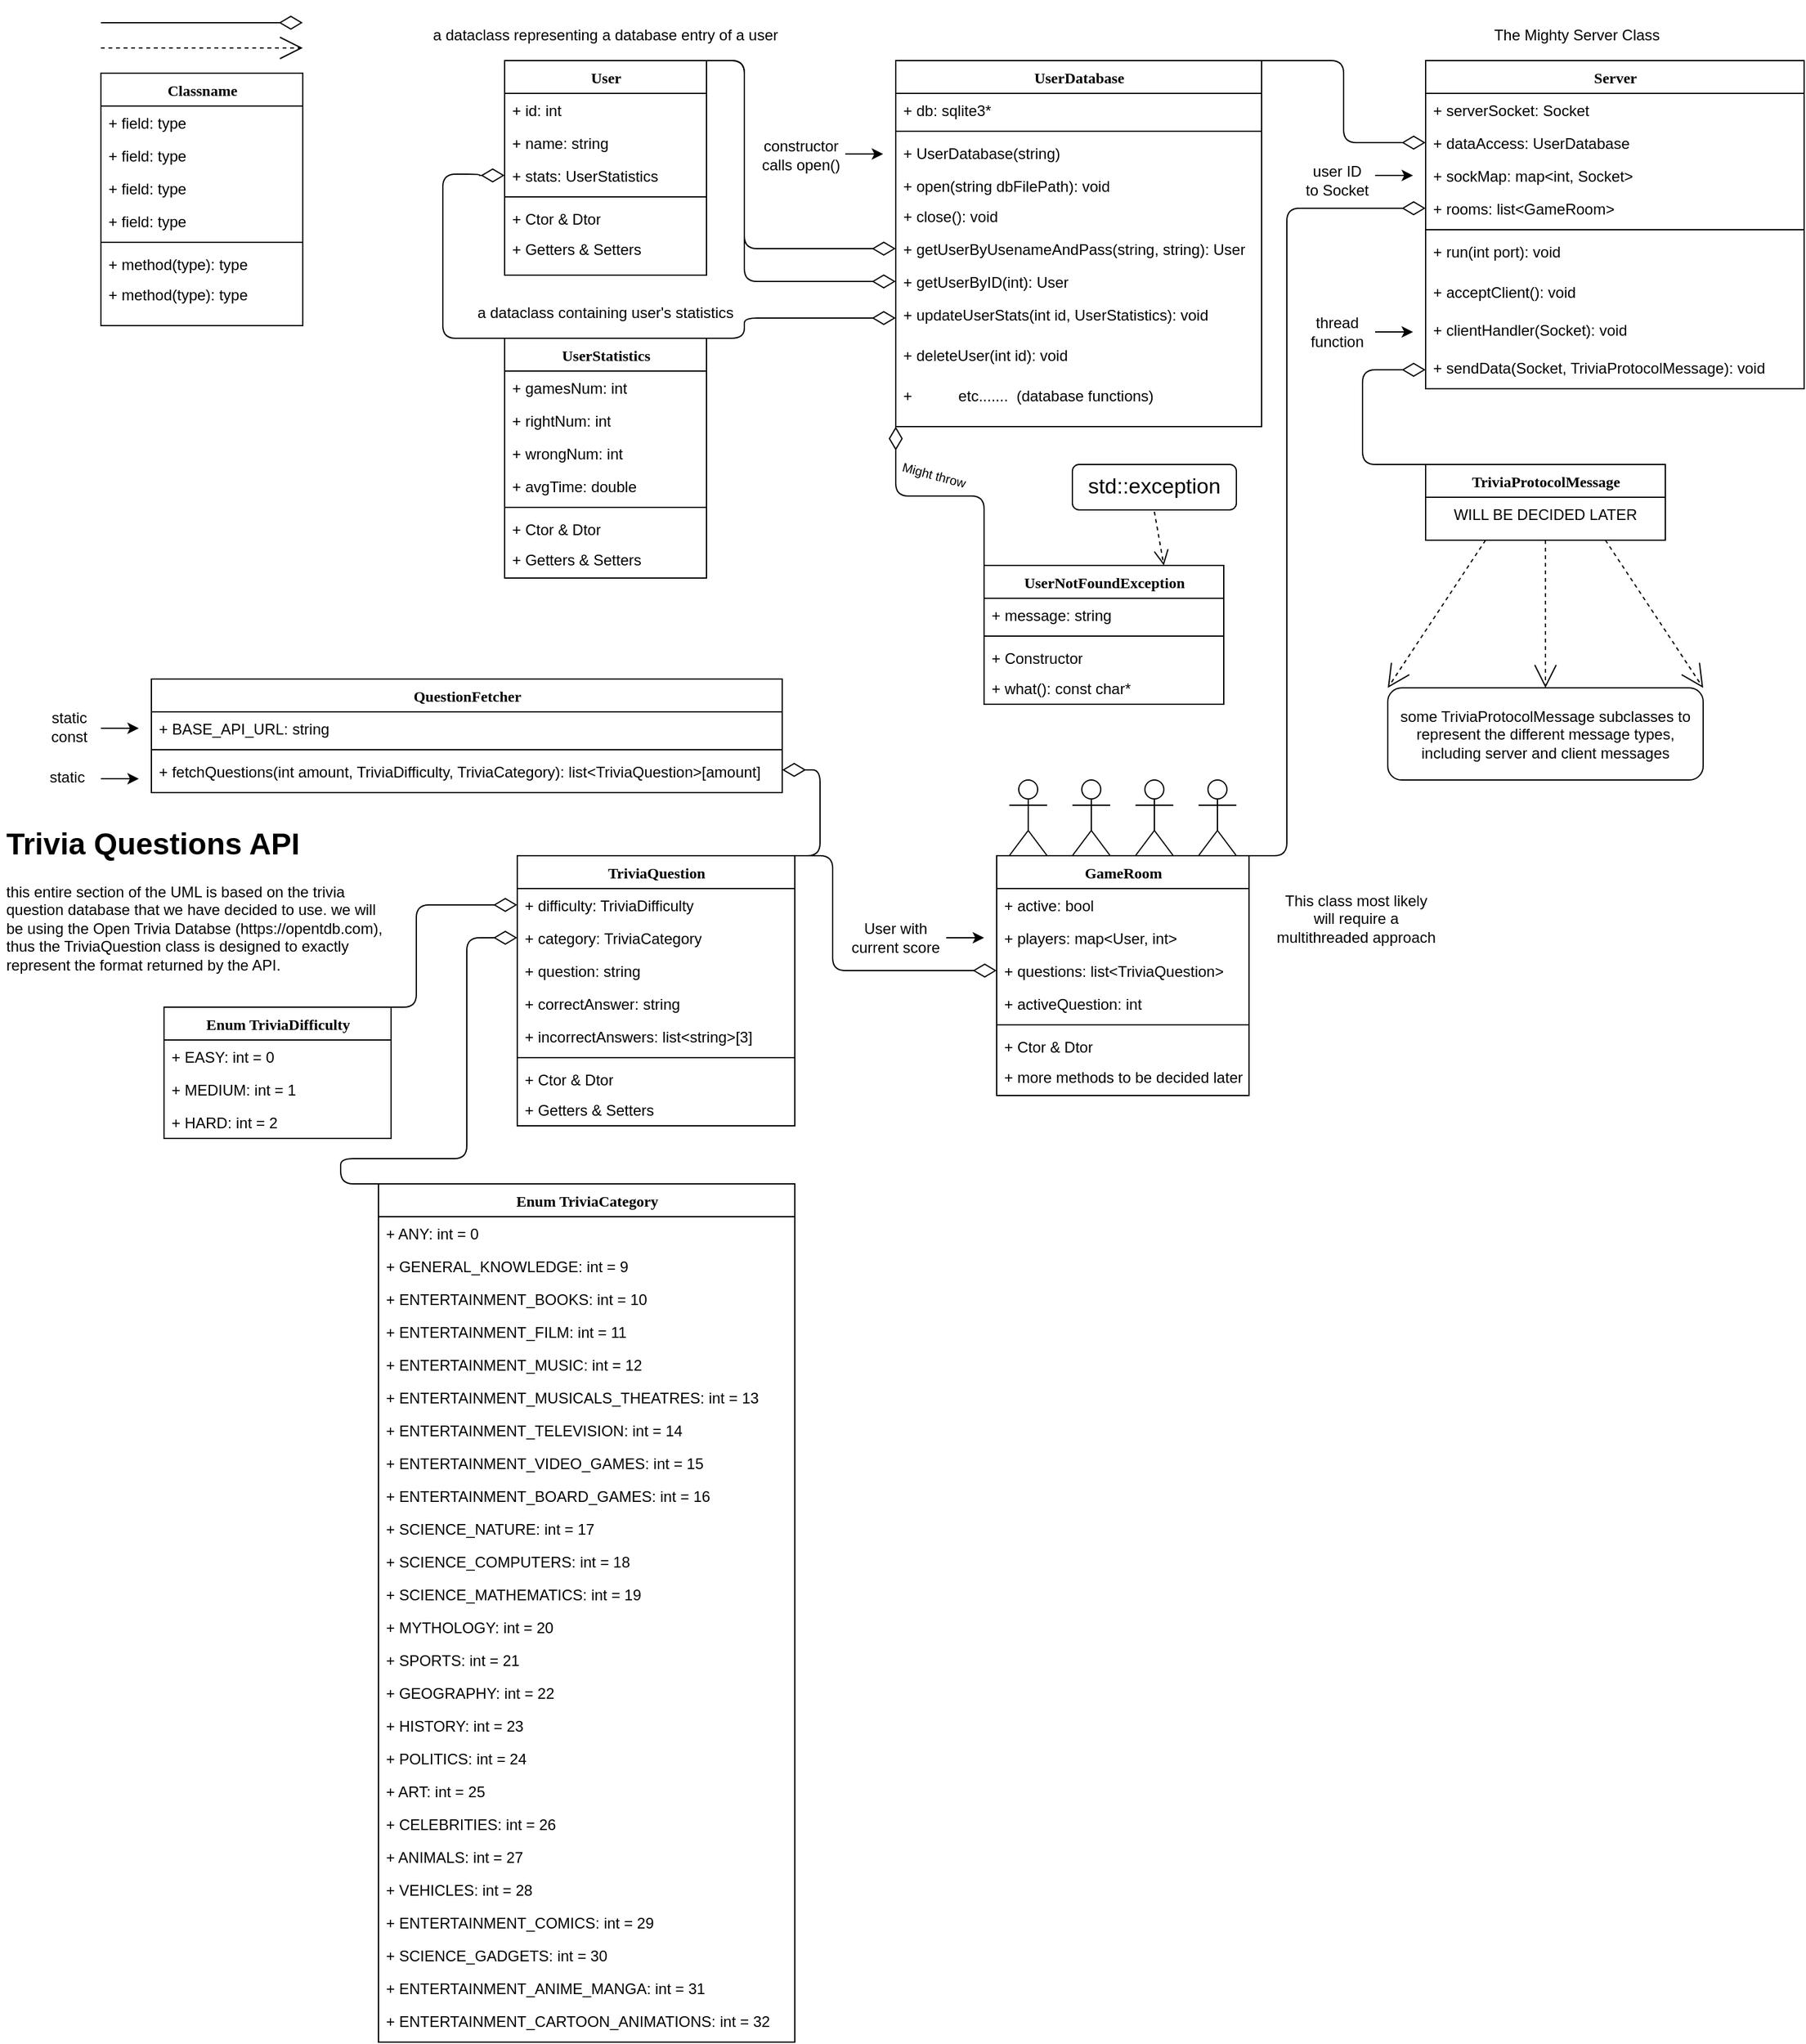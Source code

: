 <mxfile version="21.2.3" type="device">
  <diagram name="Page-1" id="9f46799a-70d6-7492-0946-bef42562c5a5">
    <mxGraphModel dx="1173" dy="392" grid="1" gridSize="10" guides="1" tooltips="1" connect="1" arrows="1" fold="1" page="0" pageScale="1" pageWidth="1100" pageHeight="850" background="none" math="0" shadow="0">
      <root>
        <mxCell id="0" />
        <mxCell id="1" parent="0" />
        <mxCell id="nxPjtEtVOsGxW00TyzXj-108" value="Classname" style="swimlane;html=1;fontStyle=1;align=center;verticalAlign=top;childLayout=stackLayout;horizontal=1;startSize=26;horizontalStack=0;resizeParent=1;resizeLast=0;collapsible=1;marginBottom=0;swimlaneFillColor=#ffffff;rounded=0;shadow=0;comic=0;labelBackgroundColor=none;strokeWidth=1;fillColor=none;fontFamily=Verdana;fontSize=12" parent="1" vertex="1">
          <mxGeometry x="-250" y="80" width="160" height="200" as="geometry" />
        </mxCell>
        <mxCell id="nxPjtEtVOsGxW00TyzXj-109" value="+ field: type" style="text;html=1;strokeColor=none;fillColor=none;align=left;verticalAlign=top;spacingLeft=4;spacingRight=4;whiteSpace=wrap;overflow=hidden;rotatable=0;points=[[0,0.5],[1,0.5]];portConstraint=eastwest;" parent="nxPjtEtVOsGxW00TyzXj-108" vertex="1">
          <mxGeometry y="26" width="160" height="26" as="geometry" />
        </mxCell>
        <mxCell id="nxPjtEtVOsGxW00TyzXj-110" value="+ field: type" style="text;html=1;strokeColor=none;fillColor=none;align=left;verticalAlign=top;spacingLeft=4;spacingRight=4;whiteSpace=wrap;overflow=hidden;rotatable=0;points=[[0,0.5],[1,0.5]];portConstraint=eastwest;" parent="nxPjtEtVOsGxW00TyzXj-108" vertex="1">
          <mxGeometry y="52" width="160" height="26" as="geometry" />
        </mxCell>
        <mxCell id="nxPjtEtVOsGxW00TyzXj-111" value="+ field: type" style="text;html=1;strokeColor=none;fillColor=none;align=left;verticalAlign=top;spacingLeft=4;spacingRight=4;whiteSpace=wrap;overflow=hidden;rotatable=0;points=[[0,0.5],[1,0.5]];portConstraint=eastwest;" parent="nxPjtEtVOsGxW00TyzXj-108" vertex="1">
          <mxGeometry y="78" width="160" height="26" as="geometry" />
        </mxCell>
        <mxCell id="nxPjtEtVOsGxW00TyzXj-112" value="+ field: type" style="text;html=1;strokeColor=none;fillColor=none;align=left;verticalAlign=top;spacingLeft=4;spacingRight=4;whiteSpace=wrap;overflow=hidden;rotatable=0;points=[[0,0.5],[1,0.5]];portConstraint=eastwest;" parent="nxPjtEtVOsGxW00TyzXj-108" vertex="1">
          <mxGeometry y="104" width="160" height="26" as="geometry" />
        </mxCell>
        <mxCell id="nxPjtEtVOsGxW00TyzXj-115" value="" style="line;html=1;strokeWidth=1;fillColor=none;align=left;verticalAlign=middle;spacingTop=-1;spacingLeft=3;spacingRight=3;rotatable=0;labelPosition=right;points=[];portConstraint=eastwest;" parent="nxPjtEtVOsGxW00TyzXj-108" vertex="1">
          <mxGeometry y="130" width="160" height="8" as="geometry" />
        </mxCell>
        <mxCell id="nxPjtEtVOsGxW00TyzXj-116" value="+ method(type): type" style="text;html=1;strokeColor=none;fillColor=none;align=left;verticalAlign=top;spacingLeft=4;spacingRight=4;whiteSpace=wrap;overflow=hidden;rotatable=0;points=[[0,0.5],[1,0.5]];portConstraint=eastwest;" parent="nxPjtEtVOsGxW00TyzXj-108" vertex="1">
          <mxGeometry y="138" width="160" height="24" as="geometry" />
        </mxCell>
        <mxCell id="nxPjtEtVOsGxW00TyzXj-117" value="+ method(type): type" style="text;html=1;strokeColor=none;fillColor=none;align=left;verticalAlign=top;spacingLeft=4;spacingRight=4;whiteSpace=wrap;overflow=hidden;rotatable=0;points=[[0,0.5],[1,0.5]];portConstraint=eastwest;" parent="nxPjtEtVOsGxW00TyzXj-108" vertex="1">
          <mxGeometry y="162" width="160" height="26" as="geometry" />
        </mxCell>
        <mxCell id="nxPjtEtVOsGxW00TyzXj-120" style="edgeStyle=orthogonalEdgeStyle;html=1;labelBackgroundColor=none;startFill=0;startSize=8;endArrow=diamondThin;endFill=0;endSize=16;fontFamily=Verdana;fontSize=12;elbow=vertical;" parent="1" edge="1">
          <mxGeometry relative="1" as="geometry">
            <mxPoint x="-250" y="40.003" as="sourcePoint" />
            <mxPoint x="-90" y="40" as="targetPoint" />
          </mxGeometry>
        </mxCell>
        <mxCell id="nxPjtEtVOsGxW00TyzXj-121" style="edgeStyle=orthogonalEdgeStyle;html=1;labelBackgroundColor=none;startFill=0;startSize=8;endArrow=open;endFill=0;endSize=16;fontFamily=Verdana;fontSize=12;dashed=1;" parent="1" edge="1">
          <mxGeometry relative="1" as="geometry">
            <mxPoint x="-250" y="60" as="sourcePoint" />
            <mxPoint x="-90" y="60" as="targetPoint" />
            <Array as="points">
              <mxPoint x="-250" y="60" />
              <mxPoint x="-250" y="60" />
            </Array>
          </mxGeometry>
        </mxCell>
        <mxCell id="PisStSjor8QuVtUlqD6H-13" value="User" style="swimlane;html=1;fontStyle=1;align=center;verticalAlign=top;childLayout=stackLayout;horizontal=1;startSize=26;horizontalStack=0;resizeParent=1;resizeLast=0;collapsible=1;marginBottom=0;swimlaneFillColor=#ffffff;rounded=0;shadow=0;comic=0;labelBackgroundColor=none;strokeWidth=1;fillColor=none;fontFamily=Verdana;fontSize=12" vertex="1" parent="1">
          <mxGeometry x="70" y="70" width="160" height="170" as="geometry" />
        </mxCell>
        <mxCell id="PisStSjor8QuVtUlqD6H-15" value="+ id: int" style="text;html=1;strokeColor=none;fillColor=none;align=left;verticalAlign=top;spacingLeft=4;spacingRight=4;whiteSpace=wrap;overflow=hidden;rotatable=0;points=[[0,0.5],[1,0.5]];portConstraint=eastwest;" vertex="1" parent="PisStSjor8QuVtUlqD6H-13">
          <mxGeometry y="26" width="160" height="26" as="geometry" />
        </mxCell>
        <mxCell id="PisStSjor8QuVtUlqD6H-14" value="+ name: string" style="text;html=1;strokeColor=none;fillColor=none;align=left;verticalAlign=top;spacingLeft=4;spacingRight=4;whiteSpace=wrap;overflow=hidden;rotatable=0;points=[[0,0.5],[1,0.5]];portConstraint=eastwest;" vertex="1" parent="PisStSjor8QuVtUlqD6H-13">
          <mxGeometry y="52" width="160" height="26" as="geometry" />
        </mxCell>
        <mxCell id="PisStSjor8QuVtUlqD6H-16" value="+ stats: UserStatistics" style="text;html=1;strokeColor=none;fillColor=none;align=left;verticalAlign=top;spacingLeft=4;spacingRight=4;whiteSpace=wrap;overflow=hidden;rotatable=0;points=[[0,0.5],[1,0.5]];portConstraint=eastwest;" vertex="1" parent="PisStSjor8QuVtUlqD6H-13">
          <mxGeometry y="78" width="160" height="26" as="geometry" />
        </mxCell>
        <mxCell id="PisStSjor8QuVtUlqD6H-18" value="" style="line;html=1;strokeWidth=1;fillColor=none;align=left;verticalAlign=middle;spacingTop=-1;spacingLeft=3;spacingRight=3;rotatable=0;labelPosition=right;points=[];portConstraint=eastwest;" vertex="1" parent="PisStSjor8QuVtUlqD6H-13">
          <mxGeometry y="104" width="160" height="8" as="geometry" />
        </mxCell>
        <mxCell id="PisStSjor8QuVtUlqD6H-55" value="+ Ctor &amp;amp; Dtor" style="text;html=1;strokeColor=none;fillColor=none;align=left;verticalAlign=top;spacingLeft=4;spacingRight=4;whiteSpace=wrap;overflow=hidden;rotatable=0;points=[[0,0.5],[1,0.5]];portConstraint=eastwest;" vertex="1" parent="PisStSjor8QuVtUlqD6H-13">
          <mxGeometry y="112" width="160" height="24" as="geometry" />
        </mxCell>
        <mxCell id="PisStSjor8QuVtUlqD6H-30" value="+ Getters &amp;amp; Setters" style="text;html=1;strokeColor=none;fillColor=none;align=left;verticalAlign=top;spacingLeft=4;spacingRight=4;whiteSpace=wrap;overflow=hidden;rotatable=0;points=[[0,0.5],[1,0.5]];portConstraint=eastwest;" vertex="1" parent="PisStSjor8QuVtUlqD6H-13">
          <mxGeometry y="136" width="160" height="24" as="geometry" />
        </mxCell>
        <mxCell id="PisStSjor8QuVtUlqD6H-21" value="UserStatistics" style="swimlane;html=1;fontStyle=1;align=center;verticalAlign=top;childLayout=stackLayout;horizontal=1;startSize=26;horizontalStack=0;resizeParent=1;resizeLast=0;collapsible=1;marginBottom=0;swimlaneFillColor=#ffffff;rounded=0;shadow=0;comic=0;labelBackgroundColor=none;strokeWidth=1;fillColor=none;fontFamily=Verdana;fontSize=12" vertex="1" parent="1">
          <mxGeometry x="70" y="290" width="160" height="190" as="geometry" />
        </mxCell>
        <mxCell id="PisStSjor8QuVtUlqD6H-22" value="+ gamesNum: int" style="text;html=1;strokeColor=none;fillColor=none;align=left;verticalAlign=top;spacingLeft=4;spacingRight=4;whiteSpace=wrap;overflow=hidden;rotatable=0;points=[[0,0.5],[1,0.5]];portConstraint=eastwest;" vertex="1" parent="PisStSjor8QuVtUlqD6H-21">
          <mxGeometry y="26" width="160" height="26" as="geometry" />
        </mxCell>
        <mxCell id="PisStSjor8QuVtUlqD6H-23" value="+ rightNum: int" style="text;html=1;strokeColor=none;fillColor=none;align=left;verticalAlign=top;spacingLeft=4;spacingRight=4;whiteSpace=wrap;overflow=hidden;rotatable=0;points=[[0,0.5],[1,0.5]];portConstraint=eastwest;" vertex="1" parent="PisStSjor8QuVtUlqD6H-21">
          <mxGeometry y="52" width="160" height="26" as="geometry" />
        </mxCell>
        <mxCell id="PisStSjor8QuVtUlqD6H-24" value="+ wrongNum: int" style="text;html=1;strokeColor=none;fillColor=none;align=left;verticalAlign=top;spacingLeft=4;spacingRight=4;whiteSpace=wrap;overflow=hidden;rotatable=0;points=[[0,0.5],[1,0.5]];portConstraint=eastwest;" vertex="1" parent="PisStSjor8QuVtUlqD6H-21">
          <mxGeometry y="78" width="160" height="26" as="geometry" />
        </mxCell>
        <mxCell id="PisStSjor8QuVtUlqD6H-25" value="+ avgTime: double" style="text;html=1;strokeColor=none;fillColor=none;align=left;verticalAlign=top;spacingLeft=4;spacingRight=4;whiteSpace=wrap;overflow=hidden;rotatable=0;points=[[0,0.5],[1,0.5]];portConstraint=eastwest;" vertex="1" parent="PisStSjor8QuVtUlqD6H-21">
          <mxGeometry y="104" width="160" height="26" as="geometry" />
        </mxCell>
        <mxCell id="PisStSjor8QuVtUlqD6H-26" value="" style="line;html=1;strokeWidth=1;fillColor=none;align=left;verticalAlign=middle;spacingTop=-1;spacingLeft=3;spacingRight=3;rotatable=0;labelPosition=right;points=[];portConstraint=eastwest;" vertex="1" parent="PisStSjor8QuVtUlqD6H-21">
          <mxGeometry y="130" width="160" height="8" as="geometry" />
        </mxCell>
        <mxCell id="PisStSjor8QuVtUlqD6H-56" value="+ Ctor &amp;amp; Dtor" style="text;html=1;strokeColor=none;fillColor=none;align=left;verticalAlign=top;spacingLeft=4;spacingRight=4;whiteSpace=wrap;overflow=hidden;rotatable=0;points=[[0,0.5],[1,0.5]];portConstraint=eastwest;" vertex="1" parent="PisStSjor8QuVtUlqD6H-21">
          <mxGeometry y="138" width="160" height="24" as="geometry" />
        </mxCell>
        <mxCell id="PisStSjor8QuVtUlqD6H-29" value="+ Getters &amp;amp; Setters" style="text;html=1;strokeColor=none;fillColor=none;align=left;verticalAlign=top;spacingLeft=4;spacingRight=4;whiteSpace=wrap;overflow=hidden;rotatable=0;points=[[0,0.5],[1,0.5]];portConstraint=eastwest;" vertex="1" parent="PisStSjor8QuVtUlqD6H-21">
          <mxGeometry y="162" width="160" height="24" as="geometry" />
        </mxCell>
        <mxCell id="PisStSjor8QuVtUlqD6H-31" style="edgeStyle=orthogonalEdgeStyle;html=1;labelBackgroundColor=none;startFill=0;startSize=8;endArrow=diamondThin;endFill=0;endSize=16;fontFamily=Verdana;fontSize=12;elbow=vertical;entryX=0;entryY=0.5;entryDx=0;entryDy=0;exitX=0;exitY=0;exitDx=0;exitDy=0;" edge="1" parent="1" source="PisStSjor8QuVtUlqD6H-21" target="PisStSjor8QuVtUlqD6H-16">
          <mxGeometry relative="1" as="geometry">
            <mxPoint x="50" y="290" as="sourcePoint" />
            <mxPoint x="20" y="160" as="targetPoint" />
            <Array as="points">
              <mxPoint x="21" y="290" />
              <mxPoint x="21" y="160" />
              <mxPoint x="50" y="160" />
              <mxPoint x="50" y="161" />
            </Array>
          </mxGeometry>
        </mxCell>
        <mxCell id="PisStSjor8QuVtUlqD6H-32" value="Server" style="swimlane;html=1;fontStyle=1;align=center;verticalAlign=top;childLayout=stackLayout;horizontal=1;startSize=26;horizontalStack=0;resizeParent=1;resizeLast=0;collapsible=1;marginBottom=0;swimlaneFillColor=#ffffff;rounded=0;shadow=0;comic=0;labelBackgroundColor=none;strokeWidth=1;fillColor=none;fontFamily=Verdana;fontSize=12" vertex="1" parent="1">
          <mxGeometry x="800" y="70" width="300" height="260" as="geometry" />
        </mxCell>
        <mxCell id="PisStSjor8QuVtUlqD6H-34" value="+ serverSocket: Socket" style="text;html=1;strokeColor=none;fillColor=none;align=left;verticalAlign=top;spacingLeft=4;spacingRight=4;whiteSpace=wrap;overflow=hidden;rotatable=0;points=[[0,0.5],[1,0.5]];portConstraint=eastwest;" vertex="1" parent="PisStSjor8QuVtUlqD6H-32">
          <mxGeometry y="26" width="300" height="26" as="geometry" />
        </mxCell>
        <mxCell id="PisStSjor8QuVtUlqD6H-33" value="+ dataAccess: UserDatabase" style="text;html=1;strokeColor=none;fillColor=none;align=left;verticalAlign=top;spacingLeft=4;spacingRight=4;whiteSpace=wrap;overflow=hidden;rotatable=0;points=[[0,0.5],[1,0.5]];portConstraint=eastwest;" vertex="1" parent="PisStSjor8QuVtUlqD6H-32">
          <mxGeometry y="52" width="300" height="26" as="geometry" />
        </mxCell>
        <mxCell id="PisStSjor8QuVtUlqD6H-35" value="+ sockMap: map&amp;lt;int, Socket&amp;gt;" style="text;html=1;strokeColor=none;fillColor=none;align=left;verticalAlign=top;spacingLeft=4;spacingRight=4;whiteSpace=wrap;overflow=hidden;rotatable=0;points=[[0,0.5],[1,0.5]];portConstraint=eastwest;" vertex="1" parent="PisStSjor8QuVtUlqD6H-32">
          <mxGeometry y="78" width="300" height="26" as="geometry" />
        </mxCell>
        <mxCell id="PisStSjor8QuVtUlqD6H-36" value="+ rooms: list&amp;lt;GameRoom&amp;gt;" style="text;html=1;strokeColor=none;fillColor=none;align=left;verticalAlign=top;spacingLeft=4;spacingRight=4;whiteSpace=wrap;overflow=hidden;rotatable=0;points=[[0,0.5],[1,0.5]];portConstraint=eastwest;" vertex="1" parent="PisStSjor8QuVtUlqD6H-32">
          <mxGeometry y="104" width="300" height="26" as="geometry" />
        </mxCell>
        <mxCell id="PisStSjor8QuVtUlqD6H-37" value="" style="line;html=1;strokeWidth=1;fillColor=none;align=left;verticalAlign=middle;spacingTop=-1;spacingLeft=3;spacingRight=3;rotatable=0;labelPosition=right;points=[];portConstraint=eastwest;" vertex="1" parent="PisStSjor8QuVtUlqD6H-32">
          <mxGeometry y="130" width="300" height="8" as="geometry" />
        </mxCell>
        <mxCell id="PisStSjor8QuVtUlqD6H-38" value="+ run(int port): void" style="text;html=1;strokeColor=none;fillColor=none;align=left;verticalAlign=top;spacingLeft=4;spacingRight=4;whiteSpace=wrap;overflow=hidden;rotatable=0;points=[[0,0.5],[1,0.5]];portConstraint=eastwest;" vertex="1" parent="PisStSjor8QuVtUlqD6H-32">
          <mxGeometry y="138" width="300" height="32" as="geometry" />
        </mxCell>
        <mxCell id="PisStSjor8QuVtUlqD6H-40" value="+ acceptClient(): void" style="text;html=1;strokeColor=none;fillColor=none;align=left;verticalAlign=top;spacingLeft=4;spacingRight=4;whiteSpace=wrap;overflow=hidden;rotatable=0;points=[[0,0.5],[1,0.5]];portConstraint=eastwest;" vertex="1" parent="PisStSjor8QuVtUlqD6H-32">
          <mxGeometry y="170" width="300" height="30" as="geometry" />
        </mxCell>
        <mxCell id="PisStSjor8QuVtUlqD6H-43" value="+ clientHandler(Socket): void" style="text;html=1;strokeColor=none;fillColor=none;align=left;verticalAlign=top;spacingLeft=4;spacingRight=4;whiteSpace=wrap;overflow=hidden;rotatable=0;points=[[0,0.5],[1,0.5]];portConstraint=eastwest;" vertex="1" parent="PisStSjor8QuVtUlqD6H-32">
          <mxGeometry y="200" width="300" height="30" as="geometry" />
        </mxCell>
        <mxCell id="PisStSjor8QuVtUlqD6H-135" value="+ sendData(Socket, TriviaProtocolMessage): void" style="text;html=1;strokeColor=none;fillColor=none;align=left;verticalAlign=top;spacingLeft=4;spacingRight=4;whiteSpace=wrap;overflow=hidden;rotatable=0;points=[[0,0.5],[1,0.5]];portConstraint=eastwest;" vertex="1" parent="PisStSjor8QuVtUlqD6H-32">
          <mxGeometry y="230" width="300" height="30" as="geometry" />
        </mxCell>
        <mxCell id="PisStSjor8QuVtUlqD6H-45" style="edgeStyle=orthogonalEdgeStyle;rounded=0;orthogonalLoop=1;jettySize=auto;html=1;" edge="1" parent="1" source="PisStSjor8QuVtUlqD6H-44">
          <mxGeometry relative="1" as="geometry">
            <mxPoint x="790" y="285" as="targetPoint" />
            <Array as="points">
              <mxPoint x="780" y="285" />
              <mxPoint x="780" y="285" />
            </Array>
          </mxGeometry>
        </mxCell>
        <mxCell id="PisStSjor8QuVtUlqD6H-44" value="thread function" style="text;html=1;strokeColor=none;fillColor=default;align=center;verticalAlign=middle;whiteSpace=wrap;rounded=0;" vertex="1" parent="1">
          <mxGeometry x="700" y="270" width="60" height="30" as="geometry" />
        </mxCell>
        <mxCell id="PisStSjor8QuVtUlqD6H-46" value="TriviaQuestion" style="swimlane;html=1;fontStyle=1;align=center;verticalAlign=top;childLayout=stackLayout;horizontal=1;startSize=26;horizontalStack=0;resizeParent=1;resizeLast=0;collapsible=1;marginBottom=0;swimlaneFillColor=#ffffff;rounded=0;shadow=0;comic=0;labelBackgroundColor=none;strokeWidth=1;fillColor=none;fontFamily=Verdana;fontSize=12" vertex="1" parent="1">
          <mxGeometry x="80.0" y="700" width="220" height="214" as="geometry" />
        </mxCell>
        <mxCell id="PisStSjor8QuVtUlqD6H-82" value="+ difficulty: TriviaDifficulty" style="text;html=1;strokeColor=none;fillColor=none;align=left;verticalAlign=top;spacingLeft=4;spacingRight=4;whiteSpace=wrap;overflow=hidden;rotatable=0;points=[[0,0.5],[1,0.5]];portConstraint=eastwest;" vertex="1" parent="PisStSjor8QuVtUlqD6H-46">
          <mxGeometry y="26" width="220" height="26" as="geometry" />
        </mxCell>
        <mxCell id="PisStSjor8QuVtUlqD6H-83" value="+ category: TriviaCategory" style="text;html=1;strokeColor=none;fillColor=none;align=left;verticalAlign=top;spacingLeft=4;spacingRight=4;whiteSpace=wrap;overflow=hidden;rotatable=0;points=[[0,0.5],[1,0.5]];portConstraint=eastwest;" vertex="1" parent="PisStSjor8QuVtUlqD6H-46">
          <mxGeometry y="52" width="220" height="26" as="geometry" />
        </mxCell>
        <mxCell id="PisStSjor8QuVtUlqD6H-47" value="+ question: string" style="text;html=1;strokeColor=none;fillColor=none;align=left;verticalAlign=top;spacingLeft=4;spacingRight=4;whiteSpace=wrap;overflow=hidden;rotatable=0;points=[[0,0.5],[1,0.5]];portConstraint=eastwest;" vertex="1" parent="PisStSjor8QuVtUlqD6H-46">
          <mxGeometry y="78" width="220" height="26" as="geometry" />
        </mxCell>
        <mxCell id="PisStSjor8QuVtUlqD6H-49" value="+ correctAnswer: string" style="text;html=1;strokeColor=none;fillColor=none;align=left;verticalAlign=top;spacingLeft=4;spacingRight=4;whiteSpace=wrap;overflow=hidden;rotatable=0;points=[[0,0.5],[1,0.5]];portConstraint=eastwest;" vertex="1" parent="PisStSjor8QuVtUlqD6H-46">
          <mxGeometry y="104" width="220" height="26" as="geometry" />
        </mxCell>
        <mxCell id="PisStSjor8QuVtUlqD6H-48" value="+ incorrectAnswers: list&amp;lt;string&amp;gt;[3]" style="text;html=1;strokeColor=none;fillColor=none;align=left;verticalAlign=top;spacingLeft=4;spacingRight=4;whiteSpace=wrap;overflow=hidden;rotatable=0;points=[[0,0.5],[1,0.5]];portConstraint=eastwest;" vertex="1" parent="PisStSjor8QuVtUlqD6H-46">
          <mxGeometry y="130" width="220" height="26" as="geometry" />
        </mxCell>
        <mxCell id="PisStSjor8QuVtUlqD6H-51" value="" style="line;html=1;strokeWidth=1;fillColor=none;align=left;verticalAlign=middle;spacingTop=-1;spacingLeft=3;spacingRight=3;rotatable=0;labelPosition=right;points=[];portConstraint=eastwest;" vertex="1" parent="PisStSjor8QuVtUlqD6H-46">
          <mxGeometry y="156" width="220" height="8" as="geometry" />
        </mxCell>
        <mxCell id="PisStSjor8QuVtUlqD6H-52" value="+ Ctor &amp;amp; Dtor" style="text;html=1;strokeColor=none;fillColor=none;align=left;verticalAlign=top;spacingLeft=4;spacingRight=4;whiteSpace=wrap;overflow=hidden;rotatable=0;points=[[0,0.5],[1,0.5]];portConstraint=eastwest;" vertex="1" parent="PisStSjor8QuVtUlqD6H-46">
          <mxGeometry y="164" width="220" height="24" as="geometry" />
        </mxCell>
        <mxCell id="PisStSjor8QuVtUlqD6H-53" value="+ Getters &amp;amp; Setters" style="text;html=1;strokeColor=none;fillColor=none;align=left;verticalAlign=top;spacingLeft=4;spacingRight=4;whiteSpace=wrap;overflow=hidden;rotatable=0;points=[[0,0.5],[1,0.5]];portConstraint=eastwest;" vertex="1" parent="PisStSjor8QuVtUlqD6H-46">
          <mxGeometry y="188" width="220" height="26" as="geometry" />
        </mxCell>
        <mxCell id="PisStSjor8QuVtUlqD6H-54" value="a dataclass representing a database entry of a user" style="text;html=1;strokeColor=none;fillColor=default;align=center;verticalAlign=middle;whiteSpace=wrap;rounded=0;" vertex="1" parent="1">
          <mxGeometry x="10" y="40" width="280" height="20" as="geometry" />
        </mxCell>
        <mxCell id="PisStSjor8QuVtUlqD6H-57" value="The Mighty Server Class" style="text;html=1;strokeColor=none;fillColor=default;align=center;verticalAlign=middle;whiteSpace=wrap;rounded=0;" vertex="1" parent="1">
          <mxGeometry x="815" y="40" width="210" height="20" as="geometry" />
        </mxCell>
        <mxCell id="PisStSjor8QuVtUlqD6H-59" value="QuestionFetcher" style="swimlane;html=1;fontStyle=1;align=center;verticalAlign=top;childLayout=stackLayout;horizontal=1;startSize=26;horizontalStack=0;resizeParent=1;resizeLast=0;collapsible=1;marginBottom=0;swimlaneFillColor=#ffffff;rounded=0;shadow=0;comic=0;labelBackgroundColor=none;strokeWidth=1;fillColor=none;fontFamily=Verdana;fontSize=12" vertex="1" parent="1">
          <mxGeometry x="-210" y="560" width="500" height="90" as="geometry" />
        </mxCell>
        <mxCell id="PisStSjor8QuVtUlqD6H-68" value="+ BASE_API_URL: string" style="text;html=1;strokeColor=none;fillColor=none;align=left;verticalAlign=top;spacingLeft=4;spacingRight=4;whiteSpace=wrap;overflow=hidden;rotatable=0;points=[[0,0.5],[1,0.5]];portConstraint=eastwest;" vertex="1" parent="PisStSjor8QuVtUlqD6H-59">
          <mxGeometry y="26" width="500" height="26" as="geometry" />
        </mxCell>
        <mxCell id="PisStSjor8QuVtUlqD6H-64" value="" style="line;html=1;strokeWidth=1;fillColor=none;align=left;verticalAlign=middle;spacingTop=-1;spacingLeft=3;spacingRight=3;rotatable=0;labelPosition=right;points=[];portConstraint=eastwest;" vertex="1" parent="PisStSjor8QuVtUlqD6H-59">
          <mxGeometry y="52" width="500" height="8" as="geometry" />
        </mxCell>
        <mxCell id="PisStSjor8QuVtUlqD6H-65" value="+ fetchQuestions(int amount, TriviaDifficulty, TriviaCategory): list&amp;lt;TriviaQuestion&amp;gt;[amount]" style="text;html=1;strokeColor=none;fillColor=none;align=left;verticalAlign=top;spacingLeft=4;spacingRight=4;whiteSpace=wrap;overflow=hidden;rotatable=0;points=[[0,0.5],[1,0.5]];portConstraint=eastwest;" vertex="1" parent="PisStSjor8QuVtUlqD6H-59">
          <mxGeometry y="60" width="500" height="24" as="geometry" />
        </mxCell>
        <mxCell id="PisStSjor8QuVtUlqD6H-67" value="a dataclass containing user&#39;s statistics" style="text;html=1;strokeColor=none;fillColor=default;align=center;verticalAlign=middle;whiteSpace=wrap;rounded=0;" vertex="1" parent="1">
          <mxGeometry x="40" y="260" width="220" height="20" as="geometry" />
        </mxCell>
        <mxCell id="PisStSjor8QuVtUlqD6H-69" style="edgeStyle=orthogonalEdgeStyle;rounded=0;orthogonalLoop=1;jettySize=auto;html=1;" edge="1" parent="1" source="PisStSjor8QuVtUlqD6H-70">
          <mxGeometry relative="1" as="geometry">
            <mxPoint x="-220" y="599" as="targetPoint" />
            <Array as="points">
              <mxPoint x="-240" y="599" />
              <mxPoint x="-240" y="599" />
            </Array>
          </mxGeometry>
        </mxCell>
        <mxCell id="PisStSjor8QuVtUlqD6H-70" value="static const" style="text;html=1;strokeColor=none;fillColor=default;align=center;verticalAlign=middle;whiteSpace=wrap;rounded=0;" vertex="1" parent="1">
          <mxGeometry x="-300" y="585" width="50" height="25" as="geometry" />
        </mxCell>
        <mxCell id="PisStSjor8QuVtUlqD6H-71" style="edgeStyle=orthogonalEdgeStyle;rounded=0;orthogonalLoop=1;jettySize=auto;html=1;" edge="1" parent="1" source="PisStSjor8QuVtUlqD6H-72">
          <mxGeometry relative="1" as="geometry">
            <mxPoint x="-220" y="639" as="targetPoint" />
            <Array as="points">
              <mxPoint x="-240" y="639" />
              <mxPoint x="-240" y="639" />
            </Array>
          </mxGeometry>
        </mxCell>
        <mxCell id="PisStSjor8QuVtUlqD6H-72" value="static&amp;nbsp;" style="text;html=1;strokeColor=none;fillColor=default;align=center;verticalAlign=middle;whiteSpace=wrap;rounded=0;" vertex="1" parent="1">
          <mxGeometry x="-300" y="625" width="50" height="25" as="geometry" />
        </mxCell>
        <mxCell id="PisStSjor8QuVtUlqD6H-81" style="edgeStyle=orthogonalEdgeStyle;html=1;labelBackgroundColor=none;startFill=0;startSize=8;endArrow=diamondThin;endFill=0;endSize=16;fontFamily=Verdana;fontSize=12;elbow=vertical;exitX=1;exitY=0;exitDx=0;exitDy=0;entryX=1;entryY=0.5;entryDx=0;entryDy=0;" edge="1" parent="1" source="PisStSjor8QuVtUlqD6H-46" target="PisStSjor8QuVtUlqD6H-65">
          <mxGeometry relative="1" as="geometry">
            <mxPoint x="-170" y="710.003" as="sourcePoint" />
            <mxPoint x="370.0" y="670" as="targetPoint" />
            <Array as="points">
              <mxPoint x="320.0" y="700" />
              <mxPoint x="320.0" y="632" />
            </Array>
          </mxGeometry>
        </mxCell>
        <mxCell id="PisStSjor8QuVtUlqD6H-84" value="Enum TriviaDifficulty" style="swimlane;html=1;fontStyle=1;align=center;verticalAlign=top;childLayout=stackLayout;horizontal=1;startSize=26;horizontalStack=0;resizeParent=1;resizeLast=0;collapsible=1;marginBottom=0;swimlaneFillColor=#ffffff;rounded=0;shadow=0;comic=0;labelBackgroundColor=none;strokeWidth=1;fillColor=none;fontFamily=Verdana;fontSize=12" vertex="1" parent="1">
          <mxGeometry x="-200" y="820" width="180" height="104" as="geometry" />
        </mxCell>
        <mxCell id="PisStSjor8QuVtUlqD6H-85" value="+ EASY: int = 0" style="text;html=1;strokeColor=none;fillColor=none;align=left;verticalAlign=top;spacingLeft=4;spacingRight=4;whiteSpace=wrap;overflow=hidden;rotatable=0;points=[[0,0.5],[1,0.5]];portConstraint=eastwest;" vertex="1" parent="PisStSjor8QuVtUlqD6H-84">
          <mxGeometry y="26" width="180" height="26" as="geometry" />
        </mxCell>
        <mxCell id="PisStSjor8QuVtUlqD6H-86" value="+ MEDIUM: int = 1" style="text;html=1;strokeColor=none;fillColor=none;align=left;verticalAlign=top;spacingLeft=4;spacingRight=4;whiteSpace=wrap;overflow=hidden;rotatable=0;points=[[0,0.5],[1,0.5]];portConstraint=eastwest;" vertex="1" parent="PisStSjor8QuVtUlqD6H-84">
          <mxGeometry y="52" width="180" height="26" as="geometry" />
        </mxCell>
        <mxCell id="PisStSjor8QuVtUlqD6H-87" value="+ HARD: int = 2" style="text;html=1;strokeColor=none;fillColor=none;align=left;verticalAlign=top;spacingLeft=4;spacingRight=4;whiteSpace=wrap;overflow=hidden;rotatable=0;points=[[0,0.5],[1,0.5]];portConstraint=eastwest;" vertex="1" parent="PisStSjor8QuVtUlqD6H-84">
          <mxGeometry y="78" width="180" height="26" as="geometry" />
        </mxCell>
        <mxCell id="PisStSjor8QuVtUlqD6H-93" style="edgeStyle=orthogonalEdgeStyle;html=1;labelBackgroundColor=none;startFill=0;startSize=8;endArrow=diamondThin;endFill=0;endSize=16;fontFamily=Verdana;fontSize=12;elbow=vertical;exitX=1;exitY=0;exitDx=0;exitDy=0;entryX=0;entryY=0.5;entryDx=0;entryDy=0;" edge="1" parent="1" source="PisStSjor8QuVtUlqD6H-84" target="PisStSjor8QuVtUlqD6H-82">
          <mxGeometry relative="1" as="geometry">
            <mxPoint x="-100" y="749.443" as="sourcePoint" />
            <mxPoint x="60.0" y="749.44" as="targetPoint" />
            <Array as="points">
              <mxPoint x="1.137e-13" y="820" />
              <mxPoint x="1.137e-13" y="739" />
            </Array>
          </mxGeometry>
        </mxCell>
        <mxCell id="PisStSjor8QuVtUlqD6H-94" value="Enum TriviaCategory" style="swimlane;html=1;fontStyle=1;align=center;verticalAlign=top;childLayout=stackLayout;horizontal=1;startSize=26;horizontalStack=0;resizeParent=1;resizeLast=0;collapsible=1;marginBottom=0;swimlaneFillColor=#ffffff;rounded=0;shadow=0;comic=0;labelBackgroundColor=none;strokeWidth=1;fillColor=none;fontFamily=Verdana;fontSize=12" vertex="1" parent="1">
          <mxGeometry x="-30.0" y="960" width="330" height="680" as="geometry" />
        </mxCell>
        <mxCell id="PisStSjor8QuVtUlqD6H-104" value="+ ANY: int = 0" style="text;html=1;strokeColor=none;fillColor=none;align=left;verticalAlign=top;spacingLeft=4;spacingRight=4;whiteSpace=wrap;overflow=hidden;rotatable=0;points=[[0,0.5],[1,0.5]];portConstraint=eastwest;" vertex="1" parent="PisStSjor8QuVtUlqD6H-94">
          <mxGeometry y="26" width="330" height="26" as="geometry" />
        </mxCell>
        <mxCell id="PisStSjor8QuVtUlqD6H-95" value="+ GENERAL_KNOWLEDGE: int = 9" style="text;html=1;strokeColor=none;fillColor=none;align=left;verticalAlign=top;spacingLeft=4;spacingRight=4;whiteSpace=wrap;overflow=hidden;rotatable=0;points=[[0,0.5],[1,0.5]];portConstraint=eastwest;horizontal=1;" vertex="1" parent="PisStSjor8QuVtUlqD6H-94">
          <mxGeometry y="52" width="330" height="26" as="geometry" />
        </mxCell>
        <mxCell id="PisStSjor8QuVtUlqD6H-96" value="+ ENTERTAINMENT_BOOKS: int = 10" style="text;html=1;strokeColor=none;fillColor=none;align=left;verticalAlign=top;spacingLeft=4;spacingRight=4;whiteSpace=wrap;overflow=hidden;rotatable=0;points=[[0,0.5],[1,0.5]];portConstraint=eastwest;" vertex="1" parent="PisStSjor8QuVtUlqD6H-94">
          <mxGeometry y="78" width="330" height="26" as="geometry" />
        </mxCell>
        <mxCell id="PisStSjor8QuVtUlqD6H-116" value="+ ENTERTAINMENT_FILM: int = 11" style="text;html=1;strokeColor=none;fillColor=none;align=left;verticalAlign=top;spacingLeft=4;spacingRight=4;whiteSpace=wrap;overflow=hidden;rotatable=0;points=[[0,0.5],[1,0.5]];portConstraint=eastwest;" vertex="1" parent="PisStSjor8QuVtUlqD6H-94">
          <mxGeometry y="104" width="330" height="26" as="geometry" />
        </mxCell>
        <mxCell id="PisStSjor8QuVtUlqD6H-111" value="+ ENTERTAINMENT_MUSIC: int = 12" style="text;html=1;strokeColor=none;fillColor=none;align=left;verticalAlign=top;spacingLeft=4;spacingRight=4;whiteSpace=wrap;overflow=hidden;rotatable=0;points=[[0,0.5],[1,0.5]];portConstraint=eastwest;" vertex="1" parent="PisStSjor8QuVtUlqD6H-94">
          <mxGeometry y="130" width="330" height="26" as="geometry" />
        </mxCell>
        <mxCell id="PisStSjor8QuVtUlqD6H-112" value="+ ENTERTAINMENT_MUSICALS_THEATRES: int = 13" style="text;html=1;strokeColor=none;fillColor=none;align=left;verticalAlign=top;spacingLeft=4;spacingRight=4;whiteSpace=wrap;overflow=hidden;rotatable=0;points=[[0,0.5],[1,0.5]];portConstraint=eastwest;" vertex="1" parent="PisStSjor8QuVtUlqD6H-94">
          <mxGeometry y="156" width="330" height="26" as="geometry" />
        </mxCell>
        <mxCell id="PisStSjor8QuVtUlqD6H-114" value="+ ENTERTAINMENT_TELEVISION: int = 14" style="text;html=1;strokeColor=none;fillColor=none;align=left;verticalAlign=top;spacingLeft=4;spacingRight=4;whiteSpace=wrap;overflow=hidden;rotatable=0;points=[[0,0.5],[1,0.5]];portConstraint=eastwest;" vertex="1" parent="PisStSjor8QuVtUlqD6H-94">
          <mxGeometry y="182" width="330" height="26" as="geometry" />
        </mxCell>
        <mxCell id="PisStSjor8QuVtUlqD6H-115" value="+ ENTERTAINMENT_VIDEO_GAMES: int = 15" style="text;html=1;strokeColor=none;fillColor=none;align=left;verticalAlign=top;spacingLeft=4;spacingRight=4;whiteSpace=wrap;overflow=hidden;rotatable=0;points=[[0,0.5],[1,0.5]];portConstraint=eastwest;" vertex="1" parent="PisStSjor8QuVtUlqD6H-94">
          <mxGeometry y="208" width="330" height="26" as="geometry" />
        </mxCell>
        <mxCell id="PisStSjor8QuVtUlqD6H-113" value="+ ENTERTAINMENT_BOARD_GAMES: int = 16" style="text;html=1;strokeColor=none;fillColor=none;align=left;verticalAlign=top;spacingLeft=4;spacingRight=4;whiteSpace=wrap;overflow=hidden;rotatable=0;points=[[0,0.5],[1,0.5]];portConstraint=eastwest;" vertex="1" parent="PisStSjor8QuVtUlqD6H-94">
          <mxGeometry y="234" width="330" height="26" as="geometry" />
        </mxCell>
        <mxCell id="PisStSjor8QuVtUlqD6H-97" value="+ SCIENCE_NATURE: int = 17" style="text;html=1;strokeColor=none;fillColor=none;align=left;verticalAlign=top;spacingLeft=4;spacingRight=4;whiteSpace=wrap;overflow=hidden;rotatable=0;points=[[0,0.5],[1,0.5]];portConstraint=eastwest;" vertex="1" parent="PisStSjor8QuVtUlqD6H-94">
          <mxGeometry y="260" width="330" height="26" as="geometry" />
        </mxCell>
        <mxCell id="PisStSjor8QuVtUlqD6H-103" value="+ SCIENCE_COMPUTERS: int = 18" style="text;html=1;strokeColor=none;fillColor=none;align=left;verticalAlign=top;spacingLeft=4;spacingRight=4;whiteSpace=wrap;overflow=hidden;rotatable=0;points=[[0,0.5],[1,0.5]];portConstraint=eastwest;" vertex="1" parent="PisStSjor8QuVtUlqD6H-94">
          <mxGeometry y="286" width="330" height="26" as="geometry" />
        </mxCell>
        <mxCell id="PisStSjor8QuVtUlqD6H-102" value="+ SCIENCE_MATHEMATICS: int = 19" style="text;html=1;strokeColor=none;fillColor=none;align=left;verticalAlign=top;spacingLeft=4;spacingRight=4;whiteSpace=wrap;overflow=hidden;rotatable=0;points=[[0,0.5],[1,0.5]];portConstraint=eastwest;" vertex="1" parent="PisStSjor8QuVtUlqD6H-94">
          <mxGeometry y="312" width="330" height="26" as="geometry" />
        </mxCell>
        <mxCell id="PisStSjor8QuVtUlqD6H-105" value="+ MYTHOLOGY: int = 20" style="text;html=1;strokeColor=none;fillColor=none;align=left;verticalAlign=top;spacingLeft=4;spacingRight=4;whiteSpace=wrap;overflow=hidden;rotatable=0;points=[[0,0.5],[1,0.5]];portConstraint=eastwest;" vertex="1" parent="PisStSjor8QuVtUlqD6H-94">
          <mxGeometry y="338" width="330" height="26" as="geometry" />
        </mxCell>
        <mxCell id="PisStSjor8QuVtUlqD6H-110" value="+ SPORTS: int = 21" style="text;html=1;strokeColor=none;fillColor=none;align=left;verticalAlign=top;spacingLeft=4;spacingRight=4;whiteSpace=wrap;overflow=hidden;rotatable=0;points=[[0,0.5],[1,0.5]];portConstraint=eastwest;" vertex="1" parent="PisStSjor8QuVtUlqD6H-94">
          <mxGeometry y="364" width="330" height="26" as="geometry" />
        </mxCell>
        <mxCell id="PisStSjor8QuVtUlqD6H-109" value="+ GEOGRAPHY: int = 22" style="text;html=1;strokeColor=none;fillColor=none;align=left;verticalAlign=top;spacingLeft=4;spacingRight=4;whiteSpace=wrap;overflow=hidden;rotatable=0;points=[[0,0.5],[1,0.5]];portConstraint=eastwest;" vertex="1" parent="PisStSjor8QuVtUlqD6H-94">
          <mxGeometry y="390" width="330" height="26" as="geometry" />
        </mxCell>
        <mxCell id="PisStSjor8QuVtUlqD6H-108" value="+ HISTORY: int = 23" style="text;html=1;strokeColor=none;fillColor=none;align=left;verticalAlign=top;spacingLeft=4;spacingRight=4;whiteSpace=wrap;overflow=hidden;rotatable=0;points=[[0,0.5],[1,0.5]];portConstraint=eastwest;" vertex="1" parent="PisStSjor8QuVtUlqD6H-94">
          <mxGeometry y="416" width="330" height="26" as="geometry" />
        </mxCell>
        <mxCell id="PisStSjor8QuVtUlqD6H-107" value="+ POLITICS: int = 24" style="text;html=1;strokeColor=none;fillColor=none;align=left;verticalAlign=top;spacingLeft=4;spacingRight=4;whiteSpace=wrap;overflow=hidden;rotatable=0;points=[[0,0.5],[1,0.5]];portConstraint=eastwest;" vertex="1" parent="PisStSjor8QuVtUlqD6H-94">
          <mxGeometry y="442" width="330" height="26" as="geometry" />
        </mxCell>
        <mxCell id="PisStSjor8QuVtUlqD6H-120" value="+ ART: int = 25" style="text;html=1;strokeColor=none;fillColor=none;align=left;verticalAlign=top;spacingLeft=4;spacingRight=4;whiteSpace=wrap;overflow=hidden;rotatable=0;points=[[0,0.5],[1,0.5]];portConstraint=eastwest;" vertex="1" parent="PisStSjor8QuVtUlqD6H-94">
          <mxGeometry y="468" width="330" height="26" as="geometry" />
        </mxCell>
        <mxCell id="PisStSjor8QuVtUlqD6H-124" value="+ CELEBRITIES: int = 26" style="text;html=1;strokeColor=none;fillColor=none;align=left;verticalAlign=top;spacingLeft=4;spacingRight=4;whiteSpace=wrap;overflow=hidden;rotatable=0;points=[[0,0.5],[1,0.5]];portConstraint=eastwest;" vertex="1" parent="PisStSjor8QuVtUlqD6H-94">
          <mxGeometry y="494" width="330" height="26" as="geometry" />
        </mxCell>
        <mxCell id="PisStSjor8QuVtUlqD6H-123" value="+ ANIMALS: int = 27" style="text;html=1;strokeColor=none;fillColor=none;align=left;verticalAlign=top;spacingLeft=4;spacingRight=4;whiteSpace=wrap;overflow=hidden;rotatable=0;points=[[0,0.5],[1,0.5]];portConstraint=eastwest;" vertex="1" parent="PisStSjor8QuVtUlqD6H-94">
          <mxGeometry y="520" width="330" height="26" as="geometry" />
        </mxCell>
        <mxCell id="PisStSjor8QuVtUlqD6H-122" value="+ VEHICLES: int = 28" style="text;html=1;strokeColor=none;fillColor=none;align=left;verticalAlign=top;spacingLeft=4;spacingRight=4;whiteSpace=wrap;overflow=hidden;rotatable=0;points=[[0,0.5],[1,0.5]];portConstraint=eastwest;" vertex="1" parent="PisStSjor8QuVtUlqD6H-94">
          <mxGeometry y="546" width="330" height="26" as="geometry" />
        </mxCell>
        <mxCell id="PisStSjor8QuVtUlqD6H-121" value="+ ENTERTAINMENT_COMICS: int = 29" style="text;html=1;strokeColor=none;fillColor=none;align=left;verticalAlign=top;spacingLeft=4;spacingRight=4;whiteSpace=wrap;overflow=hidden;rotatable=0;points=[[0,0.5],[1,0.5]];portConstraint=eastwest;" vertex="1" parent="PisStSjor8QuVtUlqD6H-94">
          <mxGeometry y="572" width="330" height="26" as="geometry" />
        </mxCell>
        <mxCell id="PisStSjor8QuVtUlqD6H-106" value="+ SCIENCE_GADGETS: int = 30" style="text;html=1;strokeColor=none;fillColor=none;align=left;verticalAlign=top;spacingLeft=4;spacingRight=4;whiteSpace=wrap;overflow=hidden;rotatable=0;points=[[0,0.5],[1,0.5]];portConstraint=eastwest;" vertex="1" parent="PisStSjor8QuVtUlqD6H-94">
          <mxGeometry y="598" width="330" height="26" as="geometry" />
        </mxCell>
        <mxCell id="PisStSjor8QuVtUlqD6H-126" value="+ ENTERTAINMENT_ANIME_MANGA: int = 31" style="text;html=1;strokeColor=none;fillColor=none;align=left;verticalAlign=top;spacingLeft=4;spacingRight=4;whiteSpace=wrap;overflow=hidden;rotatable=0;points=[[0,0.5],[1,0.5]];portConstraint=eastwest;" vertex="1" parent="PisStSjor8QuVtUlqD6H-94">
          <mxGeometry y="624" width="330" height="26" as="geometry" />
        </mxCell>
        <mxCell id="PisStSjor8QuVtUlqD6H-125" value="+ ENTERTAINMENT_CARTOON_ANIMATIONS: int = 32" style="text;html=1;strokeColor=none;fillColor=none;align=left;verticalAlign=top;spacingLeft=4;spacingRight=4;whiteSpace=wrap;overflow=hidden;rotatable=0;points=[[0,0.5],[1,0.5]];portConstraint=eastwest;" vertex="1" parent="PisStSjor8QuVtUlqD6H-94">
          <mxGeometry y="650" width="330" height="26" as="geometry" />
        </mxCell>
        <mxCell id="PisStSjor8QuVtUlqD6H-99" style="edgeStyle=orthogonalEdgeStyle;html=1;labelBackgroundColor=none;startFill=0;startSize=8;endArrow=diamondThin;endFill=0;endSize=16;fontFamily=Verdana;fontSize=12;elbow=vertical;entryX=0;entryY=0.5;entryDx=0;entryDy=0;exitX=0;exitY=0;exitDx=0;exitDy=0;" edge="1" parent="1" source="PisStSjor8QuVtUlqD6H-94" target="PisStSjor8QuVtUlqD6H-83">
          <mxGeometry relative="1" as="geometry">
            <mxPoint x="-90" y="960" as="sourcePoint" />
            <mxPoint x="20.0" y="850" as="targetPoint" />
            <Array as="points">
              <mxPoint x="-60.0" y="960" />
              <mxPoint x="-60.0" y="940" />
              <mxPoint x="40.0" y="940" />
              <mxPoint x="40.0" y="765" />
            </Array>
          </mxGeometry>
        </mxCell>
        <mxCell id="PisStSjor8QuVtUlqD6H-127" value="UserDatabase" style="swimlane;html=1;fontStyle=1;align=center;verticalAlign=top;childLayout=stackLayout;horizontal=1;startSize=26;horizontalStack=0;resizeParent=1;resizeLast=0;collapsible=1;marginBottom=0;swimlaneFillColor=#ffffff;rounded=0;shadow=0;comic=0;labelBackgroundColor=none;strokeWidth=1;fillColor=none;fontFamily=Verdana;fontSize=12" vertex="1" parent="1">
          <mxGeometry x="380" y="70" width="290" height="290" as="geometry" />
        </mxCell>
        <mxCell id="PisStSjor8QuVtUlqD6H-128" value="+ db: sqlite3*" style="text;html=1;strokeColor=none;fillColor=none;align=left;verticalAlign=top;spacingLeft=4;spacingRight=4;whiteSpace=wrap;overflow=hidden;rotatable=0;points=[[0,0.5],[1,0.5]];portConstraint=eastwest;" vertex="1" parent="PisStSjor8QuVtUlqD6H-127">
          <mxGeometry y="26" width="290" height="26" as="geometry" />
        </mxCell>
        <mxCell id="PisStSjor8QuVtUlqD6H-132" value="" style="line;html=1;strokeWidth=1;fillColor=none;align=left;verticalAlign=middle;spacingTop=-1;spacingLeft=3;spacingRight=3;rotatable=0;labelPosition=right;points=[];portConstraint=eastwest;" vertex="1" parent="PisStSjor8QuVtUlqD6H-127">
          <mxGeometry y="52" width="290" height="8" as="geometry" />
        </mxCell>
        <mxCell id="PisStSjor8QuVtUlqD6H-142" value="+&amp;nbsp;UserDatabase(string)" style="text;html=1;strokeColor=none;fillColor=none;align=left;verticalAlign=top;spacingLeft=4;spacingRight=4;whiteSpace=wrap;overflow=hidden;rotatable=0;points=[[0,0.5],[1,0.5]];portConstraint=eastwest;" vertex="1" parent="PisStSjor8QuVtUlqD6H-127">
          <mxGeometry y="60" width="290" height="26" as="geometry" />
        </mxCell>
        <mxCell id="PisStSjor8QuVtUlqD6H-133" value="+ open(string dbFilePath): void" style="text;html=1;strokeColor=none;fillColor=none;align=left;verticalAlign=top;spacingLeft=4;spacingRight=4;whiteSpace=wrap;overflow=hidden;rotatable=0;points=[[0,0.5],[1,0.5]];portConstraint=eastwest;" vertex="1" parent="PisStSjor8QuVtUlqD6H-127">
          <mxGeometry y="86" width="290" height="24" as="geometry" />
        </mxCell>
        <mxCell id="PisStSjor8QuVtUlqD6H-134" value="+ close(): void" style="text;html=1;strokeColor=none;fillColor=none;align=left;verticalAlign=top;spacingLeft=4;spacingRight=4;whiteSpace=wrap;overflow=hidden;rotatable=0;points=[[0,0.5],[1,0.5]];portConstraint=eastwest;" vertex="1" parent="PisStSjor8QuVtUlqD6H-127">
          <mxGeometry y="110" width="290" height="26" as="geometry" />
        </mxCell>
        <mxCell id="PisStSjor8QuVtUlqD6H-145" value="+ getUserByUsenameAndPass(string, string): User" style="text;html=1;strokeColor=none;fillColor=none;align=left;verticalAlign=top;spacingLeft=4;spacingRight=4;whiteSpace=wrap;overflow=hidden;rotatable=0;points=[[0,0.5],[1,0.5]];portConstraint=eastwest;" vertex="1" parent="PisStSjor8QuVtUlqD6H-127">
          <mxGeometry y="136" width="290" height="26" as="geometry" />
        </mxCell>
        <mxCell id="PisStSjor8QuVtUlqD6H-157" value="+ getUserByID(int): User" style="text;html=1;strokeColor=none;fillColor=none;align=left;verticalAlign=top;spacingLeft=4;spacingRight=4;whiteSpace=wrap;overflow=hidden;rotatable=0;points=[[0,0.5],[1,0.5]];portConstraint=eastwest;" vertex="1" parent="PisStSjor8QuVtUlqD6H-127">
          <mxGeometry y="162" width="290" height="26" as="geometry" />
        </mxCell>
        <mxCell id="PisStSjor8QuVtUlqD6H-158" value="+ updateUserStats(int id, UserStatistics): void" style="text;html=1;strokeColor=none;fillColor=none;align=left;verticalAlign=top;spacingLeft=4;spacingRight=4;whiteSpace=wrap;overflow=hidden;rotatable=0;points=[[0,0.5],[1,0.5]];portConstraint=eastwest;" vertex="1" parent="PisStSjor8QuVtUlqD6H-127">
          <mxGeometry y="188" width="290" height="32" as="geometry" />
        </mxCell>
        <mxCell id="PisStSjor8QuVtUlqD6H-160" value="+ deleteUser(int id): void" style="text;html=1;strokeColor=none;fillColor=none;align=left;verticalAlign=top;spacingLeft=4;spacingRight=4;whiteSpace=wrap;overflow=hidden;rotatable=0;points=[[0,0.5],[1,0.5]];portConstraint=eastwest;" vertex="1" parent="PisStSjor8QuVtUlqD6H-127">
          <mxGeometry y="220" width="290" height="32" as="geometry" />
        </mxCell>
        <mxCell id="PisStSjor8QuVtUlqD6H-159" value="+&amp;nbsp; &amp;nbsp; &amp;nbsp; &amp;nbsp; &amp;nbsp; &amp;nbsp;etc.......&amp;nbsp; (database functions)" style="text;html=1;strokeColor=none;fillColor=none;align=left;verticalAlign=top;spacingLeft=4;spacingRight=4;whiteSpace=wrap;overflow=hidden;rotatable=0;points=[[0,0.5],[1,0.5]];portConstraint=eastwest;" vertex="1" parent="PisStSjor8QuVtUlqD6H-127">
          <mxGeometry y="252" width="290" height="32" as="geometry" />
        </mxCell>
        <mxCell id="PisStSjor8QuVtUlqD6H-143" style="edgeStyle=orthogonalEdgeStyle;rounded=0;orthogonalLoop=1;jettySize=auto;html=1;" edge="1" parent="1" source="PisStSjor8QuVtUlqD6H-144">
          <mxGeometry relative="1" as="geometry">
            <mxPoint x="370" y="144" as="targetPoint" />
            <Array as="points">
              <mxPoint x="350" y="144" />
              <mxPoint x="350" y="144" />
            </Array>
          </mxGeometry>
        </mxCell>
        <mxCell id="PisStSjor8QuVtUlqD6H-144" value="constructor calls open()" style="text;html=1;strokeColor=none;fillColor=default;align=center;verticalAlign=middle;whiteSpace=wrap;rounded=0;" vertex="1" parent="1">
          <mxGeometry x="270" y="130" width="70" height="30" as="geometry" />
        </mxCell>
        <mxCell id="PisStSjor8QuVtUlqD6H-146" style="html=1;labelBackgroundColor=none;startFill=0;startSize=8;endArrow=diamondThin;endFill=0;endSize=16;fontFamily=Verdana;fontSize=12;edgeStyle=orthogonalEdgeStyle;rounded=1;exitX=1;exitY=0;exitDx=0;exitDy=0;entryX=0;entryY=0.5;entryDx=0;entryDy=0;" edge="1" parent="1" source="PisStSjor8QuVtUlqD6H-13" target="PisStSjor8QuVtUlqD6H-145">
          <mxGeometry relative="1" as="geometry">
            <mxPoint x="290" y="250" as="sourcePoint" />
            <mxPoint x="460" y="300" as="targetPoint" />
            <Array as="points">
              <mxPoint x="260" y="70" />
              <mxPoint x="260" y="219" />
            </Array>
          </mxGeometry>
        </mxCell>
        <mxCell id="PisStSjor8QuVtUlqD6H-147" value="UserNotFoundException" style="swimlane;html=1;fontStyle=1;align=center;verticalAlign=top;childLayout=stackLayout;horizontal=1;startSize=26;horizontalStack=0;resizeParent=1;resizeLast=0;collapsible=1;marginBottom=0;swimlaneFillColor=#ffffff;rounded=0;shadow=0;comic=0;labelBackgroundColor=none;strokeWidth=1;fillColor=none;fontFamily=Verdana;fontSize=12" vertex="1" parent="1">
          <mxGeometry x="450" y="470" width="190" height="110" as="geometry" />
        </mxCell>
        <mxCell id="PisStSjor8QuVtUlqD6H-148" value="+ message: string" style="text;html=1;strokeColor=none;fillColor=none;align=left;verticalAlign=top;spacingLeft=4;spacingRight=4;whiteSpace=wrap;overflow=hidden;rotatable=0;points=[[0,0.5],[1,0.5]];portConstraint=eastwest;" vertex="1" parent="PisStSjor8QuVtUlqD6H-147">
          <mxGeometry y="26" width="190" height="26" as="geometry" />
        </mxCell>
        <mxCell id="PisStSjor8QuVtUlqD6H-152" value="" style="line;html=1;strokeWidth=1;fillColor=none;align=left;verticalAlign=middle;spacingTop=-1;spacingLeft=3;spacingRight=3;rotatable=0;labelPosition=right;points=[];portConstraint=eastwest;" vertex="1" parent="PisStSjor8QuVtUlqD6H-147">
          <mxGeometry y="52" width="190" height="8" as="geometry" />
        </mxCell>
        <mxCell id="PisStSjor8QuVtUlqD6H-153" value="+ Constructor" style="text;html=1;strokeColor=none;fillColor=none;align=left;verticalAlign=top;spacingLeft=4;spacingRight=4;whiteSpace=wrap;overflow=hidden;rotatable=0;points=[[0,0.5],[1,0.5]];portConstraint=eastwest;" vertex="1" parent="PisStSjor8QuVtUlqD6H-147">
          <mxGeometry y="60" width="190" height="24" as="geometry" />
        </mxCell>
        <mxCell id="PisStSjor8QuVtUlqD6H-154" value="+ what(): const char*" style="text;html=1;strokeColor=none;fillColor=none;align=left;verticalAlign=top;spacingLeft=4;spacingRight=4;whiteSpace=wrap;overflow=hidden;rotatable=0;points=[[0,0.5],[1,0.5]];portConstraint=eastwest;" vertex="1" parent="PisStSjor8QuVtUlqD6H-147">
          <mxGeometry y="84" width="190" height="26" as="geometry" />
        </mxCell>
        <mxCell id="PisStSjor8QuVtUlqD6H-155" value="&lt;font style=&quot;font-size: 17px;&quot;&gt;std::exception&lt;/font&gt;" style="text;html=1;strokeColor=default;fillColor=none;align=center;verticalAlign=middle;spacingLeft=4;spacingRight=4;whiteSpace=wrap;overflow=hidden;rotatable=0;points=[[0,0.5],[1,0.5]];portConstraint=eastwest;fontSize=17;labelBackgroundColor=default;perimeterSpacing=0;strokeWidth=1;rounded=1;glass=0;shadow=0;" vertex="1" parent="1">
          <mxGeometry x="520" y="390" width="130" height="36" as="geometry" />
        </mxCell>
        <mxCell id="PisStSjor8QuVtUlqD6H-156" style="html=1;labelBackgroundColor=none;startFill=0;startSize=8;endArrow=open;endFill=0;endSize=10;fontFamily=Verdana;fontSize=12;dashed=1;rounded=1;entryX=0.75;entryY=0;entryDx=0;entryDy=0;exitX=0.5;exitY=1.039;exitDx=0;exitDy=0;exitPerimeter=0;" edge="1" parent="1" source="PisStSjor8QuVtUlqD6H-155" target="PisStSjor8QuVtUlqD6H-147">
          <mxGeometry relative="1" as="geometry">
            <mxPoint x="670" y="340" as="sourcePoint" />
            <mxPoint x="880" y="410" as="targetPoint" />
          </mxGeometry>
        </mxCell>
        <mxCell id="PisStSjor8QuVtUlqD6H-163" value="" style="endArrow=diamondThin;html=1;endFill=0;rounded=1;edgeStyle=orthogonalEdgeStyle;targetPerimeterSpacing=0;endSize=16;exitX=0;exitY=0;exitDx=0;exitDy=0;entryX=0;entryY=1;entryDx=0;entryDy=0;" edge="1" parent="1" source="PisStSjor8QuVtUlqD6H-147" target="PisStSjor8QuVtUlqD6H-127">
          <mxGeometry relative="1" as="geometry">
            <mxPoint x="290" y="390" as="sourcePoint" />
            <mxPoint x="360" y="340" as="targetPoint" />
          </mxGeometry>
        </mxCell>
        <mxCell id="PisStSjor8QuVtUlqD6H-164" value="&lt;font style=&quot;font-size: 10px;&quot;&gt;Might throw&lt;br&gt;&lt;/font&gt;" style="edgeLabel;resizable=0;html=1;align=center;verticalAlign=middle;rotation=15;fontSize=10;" connectable="0" vertex="1" parent="PisStSjor8QuVtUlqD6H-163">
          <mxGeometry relative="1" as="geometry">
            <mxPoint x="-5" y="-17" as="offset" />
          </mxGeometry>
        </mxCell>
        <mxCell id="PisStSjor8QuVtUlqD6H-165" style="edgeStyle=orthogonalEdgeStyle;html=1;labelBackgroundColor=none;startFill=0;startSize=8;endArrow=diamondThin;endFill=0;endSize=16;fontFamily=Verdana;fontSize=12;elbow=vertical;rounded=1;exitX=1;exitY=0;exitDx=0;exitDy=0;entryX=0;entryY=0.5;entryDx=0;entryDy=0;" edge="1" parent="1" source="PisStSjor8QuVtUlqD6H-127" target="PisStSjor8QuVtUlqD6H-33">
          <mxGeometry relative="1" as="geometry">
            <mxPoint x="660" y="-19.997" as="sourcePoint" />
            <mxPoint x="820" y="-20" as="targetPoint" />
            <Array as="points">
              <mxPoint x="735" y="70" />
              <mxPoint x="735" y="135" />
            </Array>
          </mxGeometry>
        </mxCell>
        <mxCell id="PisStSjor8QuVtUlqD6H-166" style="html=1;labelBackgroundColor=none;startFill=0;startSize=8;endArrow=diamondThin;endFill=0;endSize=16;fontFamily=Verdana;fontSize=12;edgeStyle=orthogonalEdgeStyle;rounded=1;exitX=1;exitY=0;exitDx=0;exitDy=0;entryX=0;entryY=0.5;entryDx=0;entryDy=0;" edge="1" parent="1" source="PisStSjor8QuVtUlqD6H-13" target="PisStSjor8QuVtUlqD6H-157">
          <mxGeometry relative="1" as="geometry">
            <mxPoint x="230" y="70" as="sourcePoint" />
            <mxPoint x="350" y="280" as="targetPoint" />
            <Array as="points">
              <mxPoint x="260" y="70" />
              <mxPoint x="260" y="245" />
            </Array>
          </mxGeometry>
        </mxCell>
        <mxCell id="PisStSjor8QuVtUlqD6H-167" style="edgeStyle=orthogonalEdgeStyle;html=1;labelBackgroundColor=none;startFill=0;startSize=8;endArrow=diamondThin;endFill=0;endSize=16;fontFamily=Verdana;fontSize=12;elbow=vertical;rounded=1;exitX=1;exitY=0;exitDx=0;exitDy=0;entryX=0;entryY=0.5;entryDx=0;entryDy=0;" edge="1" parent="1" source="PisStSjor8QuVtUlqD6H-21" target="PisStSjor8QuVtUlqD6H-158">
          <mxGeometry relative="1" as="geometry">
            <mxPoint x="260" y="320.003" as="sourcePoint" />
            <mxPoint x="420" y="320" as="targetPoint" />
            <Array as="points">
              <mxPoint x="260" y="290" />
              <mxPoint x="260" y="274" />
            </Array>
          </mxGeometry>
        </mxCell>
        <mxCell id="PisStSjor8QuVtUlqD6H-168" value="TriviaProtocolMessage" style="swimlane;html=1;fontStyle=1;align=center;verticalAlign=top;childLayout=stackLayout;horizontal=1;startSize=26;horizontalStack=0;resizeParent=1;resizeLast=0;collapsible=1;marginBottom=0;swimlaneFillColor=#ffffff;rounded=0;shadow=0;comic=0;labelBackgroundColor=none;strokeWidth=1;fillColor=none;fontFamily=Verdana;fontSize=12" vertex="1" parent="1">
          <mxGeometry x="800" y="390" width="190" height="60" as="geometry" />
        </mxCell>
        <mxCell id="PisStSjor8QuVtUlqD6H-169" value="WILL BE DECIDED LATER" style="text;html=1;strokeColor=none;fillColor=none;align=center;verticalAlign=top;spacingLeft=4;spacingRight=4;whiteSpace=wrap;overflow=hidden;rotatable=0;points=[[0,0.5],[1,0.5]];portConstraint=eastwest;" vertex="1" parent="PisStSjor8QuVtUlqD6H-168">
          <mxGeometry y="26" width="190" height="24" as="geometry" />
        </mxCell>
        <mxCell id="PisStSjor8QuVtUlqD6H-176" style="edgeStyle=orthogonalEdgeStyle;html=1;labelBackgroundColor=none;startFill=0;startSize=8;endArrow=diamondThin;endFill=0;endSize=16;fontFamily=Verdana;fontSize=12;elbow=vertical;exitX=0;exitY=0;exitDx=0;exitDy=0;entryX=0;entryY=0.5;entryDx=0;entryDy=0;strokeColor=default;rounded=1;" edge="1" parent="1" source="PisStSjor8QuVtUlqD6H-168" target="PisStSjor8QuVtUlqD6H-135">
          <mxGeometry relative="1" as="geometry">
            <mxPoint x="720" y="380.003" as="sourcePoint" />
            <mxPoint x="880" y="380" as="targetPoint" />
            <Array as="points">
              <mxPoint x="750" y="390" />
              <mxPoint x="750" y="315" />
            </Array>
          </mxGeometry>
        </mxCell>
        <mxCell id="PisStSjor8QuVtUlqD6H-177" style="html=1;labelBackgroundColor=none;startFill=0;startSize=8;endArrow=open;endFill=0;endSize=16;fontFamily=Verdana;fontSize=12;dashed=1;rounded=0;exitX=0.25;exitY=1;exitDx=0;exitDy=0;entryX=0;entryY=0;entryDx=0;entryDy=0;" edge="1" parent="1" source="PisStSjor8QuVtUlqD6H-168" target="PisStSjor8QuVtUlqD6H-180">
          <mxGeometry relative="1" as="geometry">
            <mxPoint x="850" y="490" as="sourcePoint" />
            <mxPoint x="790" y="560" as="targetPoint" />
          </mxGeometry>
        </mxCell>
        <mxCell id="PisStSjor8QuVtUlqD6H-178" style="html=1;labelBackgroundColor=none;startFill=0;startSize=8;endArrow=open;endFill=0;endSize=16;fontFamily=Verdana;fontSize=12;dashed=1;rounded=0;exitX=0.5;exitY=1;exitDx=0;exitDy=0;entryX=0.5;entryY=0;entryDx=0;entryDy=0;" edge="1" parent="1" source="PisStSjor8QuVtUlqD6H-168" target="PisStSjor8QuVtUlqD6H-180">
          <mxGeometry relative="1" as="geometry">
            <mxPoint x="1030" y="590" as="sourcePoint" />
            <mxPoint x="895" y="560" as="targetPoint" />
          </mxGeometry>
        </mxCell>
        <mxCell id="PisStSjor8QuVtUlqD6H-179" style="html=1;labelBackgroundColor=none;startFill=0;startSize=8;endArrow=open;endFill=0;endSize=16;fontFamily=Verdana;fontSize=12;dashed=1;rounded=0;exitX=0.75;exitY=1;exitDx=0;exitDy=0;entryX=1;entryY=0;entryDx=0;entryDy=0;" edge="1" parent="1" source="PisStSjor8QuVtUlqD6H-168" target="PisStSjor8QuVtUlqD6H-180">
          <mxGeometry relative="1" as="geometry">
            <mxPoint x="980" y="500" as="sourcePoint" />
            <mxPoint x="1000" y="560" as="targetPoint" />
          </mxGeometry>
        </mxCell>
        <mxCell id="PisStSjor8QuVtUlqD6H-180" value="some TriviaProtocolMessage subclasses to represent the different message types, including server and client messages" style="rounded=1;whiteSpace=wrap;html=1;" vertex="1" parent="1">
          <mxGeometry x="770" y="567" width="250" height="73" as="geometry" />
        </mxCell>
        <mxCell id="PisStSjor8QuVtUlqD6H-181" value="&lt;h1&gt;Trivia Questions API&lt;/h1&gt;&lt;div&gt;this entire section of the UML is based on the trivia question database that we have decided to use. we will be using the Open Trivia Databse (https://opentdb.com), thus the TriviaQuestion class is designed to exactly represent the format returned by the API.&lt;/div&gt;" style="text;html=1;strokeColor=none;fillColor=none;spacing=5;spacingTop=-20;whiteSpace=wrap;overflow=hidden;rounded=0;" vertex="1" parent="1">
          <mxGeometry x="-330" y="671" width="310" height="139" as="geometry" />
        </mxCell>
        <mxCell id="PisStSjor8QuVtUlqD6H-182" value="GameRoom" style="swimlane;html=1;fontStyle=1;align=center;verticalAlign=top;childLayout=stackLayout;horizontal=1;startSize=26;horizontalStack=0;resizeParent=1;resizeLast=0;collapsible=1;marginBottom=0;swimlaneFillColor=#ffffff;rounded=0;shadow=0;comic=0;labelBackgroundColor=none;strokeWidth=1;fillColor=none;fontFamily=Verdana;fontSize=12" vertex="1" parent="1">
          <mxGeometry x="460" y="700" width="200" height="190" as="geometry" />
        </mxCell>
        <mxCell id="PisStSjor8QuVtUlqD6H-183" value="+ active: bool" style="text;html=1;strokeColor=none;fillColor=none;align=left;verticalAlign=top;spacingLeft=4;spacingRight=4;whiteSpace=wrap;overflow=hidden;rotatable=0;points=[[0,0.5],[1,0.5]];portConstraint=eastwest;" vertex="1" parent="PisStSjor8QuVtUlqD6H-182">
          <mxGeometry y="26" width="200" height="26" as="geometry" />
        </mxCell>
        <mxCell id="PisStSjor8QuVtUlqD6H-184" value="+ players: map&amp;lt;User, int&amp;gt;" style="text;html=1;strokeColor=none;fillColor=none;align=left;verticalAlign=top;spacingLeft=4;spacingRight=4;whiteSpace=wrap;overflow=hidden;rotatable=0;points=[[0,0.5],[1,0.5]];portConstraint=eastwest;" vertex="1" parent="PisStSjor8QuVtUlqD6H-182">
          <mxGeometry y="52" width="200" height="26" as="geometry" />
        </mxCell>
        <mxCell id="PisStSjor8QuVtUlqD6H-185" value="+ questions: list&amp;lt;TriviaQuestion&amp;gt;" style="text;html=1;strokeColor=none;fillColor=none;align=left;verticalAlign=top;spacingLeft=4;spacingRight=4;whiteSpace=wrap;overflow=hidden;rotatable=0;points=[[0,0.5],[1,0.5]];portConstraint=eastwest;" vertex="1" parent="PisStSjor8QuVtUlqD6H-182">
          <mxGeometry y="78" width="200" height="26" as="geometry" />
        </mxCell>
        <mxCell id="PisStSjor8QuVtUlqD6H-186" value="+ activeQuestion: int" style="text;html=1;strokeColor=none;fillColor=none;align=left;verticalAlign=top;spacingLeft=4;spacingRight=4;whiteSpace=wrap;overflow=hidden;rotatable=0;points=[[0,0.5],[1,0.5]];portConstraint=eastwest;" vertex="1" parent="PisStSjor8QuVtUlqD6H-182">
          <mxGeometry y="104" width="200" height="26" as="geometry" />
        </mxCell>
        <mxCell id="PisStSjor8QuVtUlqD6H-187" value="" style="line;html=1;strokeWidth=1;fillColor=none;align=left;verticalAlign=middle;spacingTop=-1;spacingLeft=3;spacingRight=3;rotatable=0;labelPosition=right;points=[];portConstraint=eastwest;" vertex="1" parent="PisStSjor8QuVtUlqD6H-182">
          <mxGeometry y="130" width="200" height="8" as="geometry" />
        </mxCell>
        <mxCell id="PisStSjor8QuVtUlqD6H-188" value="+ Ctor &amp;amp; Dtor" style="text;html=1;strokeColor=none;fillColor=none;align=left;verticalAlign=top;spacingLeft=4;spacingRight=4;whiteSpace=wrap;overflow=hidden;rotatable=0;points=[[0,0.5],[1,0.5]];portConstraint=eastwest;" vertex="1" parent="PisStSjor8QuVtUlqD6H-182">
          <mxGeometry y="138" width="200" height="24" as="geometry" />
        </mxCell>
        <mxCell id="PisStSjor8QuVtUlqD6H-189" value="+ more methods to be decided later" style="text;html=1;strokeColor=none;fillColor=none;align=left;verticalAlign=top;spacingLeft=4;spacingRight=4;whiteSpace=wrap;overflow=hidden;rotatable=0;points=[[0,0.5],[1,0.5]];portConstraint=eastwest;" vertex="1" parent="PisStSjor8QuVtUlqD6H-182">
          <mxGeometry y="162" width="200" height="26" as="geometry" />
        </mxCell>
        <mxCell id="PisStSjor8QuVtUlqD6H-190" value="" style="shape=umlActor;verticalLabelPosition=bottom;verticalAlign=top;html=1;outlineConnect=0;" vertex="1" parent="1">
          <mxGeometry x="470" y="640" width="30" height="60" as="geometry" />
        </mxCell>
        <mxCell id="PisStSjor8QuVtUlqD6H-192" style="edgeStyle=orthogonalEdgeStyle;rounded=0;orthogonalLoop=1;jettySize=auto;html=1;" edge="1" parent="1" source="PisStSjor8QuVtUlqD6H-193">
          <mxGeometry relative="1" as="geometry">
            <mxPoint x="790" y="161" as="targetPoint" />
            <Array as="points">
              <mxPoint x="780" y="161" />
              <mxPoint x="780" y="161" />
            </Array>
          </mxGeometry>
        </mxCell>
        <mxCell id="PisStSjor8QuVtUlqD6H-193" value="user ID&lt;br&gt;to Socket" style="text;html=1;strokeColor=none;fillColor=default;align=center;verticalAlign=middle;whiteSpace=wrap;rounded=0;" vertex="1" parent="1">
          <mxGeometry x="700" y="150" width="60" height="30" as="geometry" />
        </mxCell>
        <mxCell id="PisStSjor8QuVtUlqD6H-195" style="edgeStyle=orthogonalEdgeStyle;html=1;labelBackgroundColor=none;startFill=0;startSize=8;endArrow=diamondThin;endFill=0;endSize=16;fontFamily=Verdana;fontSize=12;elbow=vertical;rounded=1;exitX=1;exitY=0;exitDx=0;exitDy=0;entryX=0;entryY=0.5;entryDx=0;entryDy=0;" edge="1" parent="1" source="PisStSjor8QuVtUlqD6H-182" target="PisStSjor8QuVtUlqD6H-36">
          <mxGeometry relative="1" as="geometry">
            <mxPoint x="780" y="720.003" as="sourcePoint" />
            <mxPoint x="710" y="450" as="targetPoint" />
            <Array as="points">
              <mxPoint x="690" y="700" />
              <mxPoint x="690" y="187" />
            </Array>
          </mxGeometry>
        </mxCell>
        <mxCell id="PisStSjor8QuVtUlqD6H-196" value="" style="shape=umlActor;verticalLabelPosition=bottom;verticalAlign=top;html=1;outlineConnect=0;" vertex="1" parent="1">
          <mxGeometry x="520" y="640" width="30" height="60" as="geometry" />
        </mxCell>
        <mxCell id="PisStSjor8QuVtUlqD6H-198" value="" style="shape=umlActor;verticalLabelPosition=bottom;verticalAlign=top;html=1;outlineConnect=0;" vertex="1" parent="1">
          <mxGeometry x="570" y="640" width="30" height="60" as="geometry" />
        </mxCell>
        <mxCell id="PisStSjor8QuVtUlqD6H-199" value="" style="shape=umlActor;verticalLabelPosition=bottom;verticalAlign=top;html=1;outlineConnect=0;" vertex="1" parent="1">
          <mxGeometry x="620" y="640" width="30" height="60" as="geometry" />
        </mxCell>
        <mxCell id="PisStSjor8QuVtUlqD6H-201" style="edgeStyle=orthogonalEdgeStyle;html=1;labelBackgroundColor=none;startFill=0;startSize=8;endArrow=diamondThin;endFill=0;endSize=16;fontFamily=Verdana;fontSize=12;elbow=vertical;rounded=1;entryX=0;entryY=0.5;entryDx=0;entryDy=0;exitX=1;exitY=0;exitDx=0;exitDy=0;" edge="1" parent="1" source="PisStSjor8QuVtUlqD6H-46" target="PisStSjor8QuVtUlqD6H-185">
          <mxGeometry relative="1" as="geometry">
            <mxPoint x="320" y="750.003" as="sourcePoint" />
            <mxPoint x="480" y="750" as="targetPoint" />
            <Array as="points">
              <mxPoint x="330" y="700" />
              <mxPoint x="330" y="791" />
            </Array>
          </mxGeometry>
        </mxCell>
        <mxCell id="PisStSjor8QuVtUlqD6H-202" style="edgeStyle=orthogonalEdgeStyle;rounded=0;orthogonalLoop=1;jettySize=auto;html=1;" edge="1" parent="1" source="PisStSjor8QuVtUlqD6H-203">
          <mxGeometry relative="1" as="geometry">
            <mxPoint x="450" y="765" as="targetPoint" />
            <Array as="points">
              <mxPoint x="440" y="765" />
              <mxPoint x="440" y="765" />
            </Array>
          </mxGeometry>
        </mxCell>
        <mxCell id="PisStSjor8QuVtUlqD6H-203" value="User with current score" style="text;html=1;strokeColor=none;fillColor=default;align=center;verticalAlign=middle;whiteSpace=wrap;rounded=0;" vertex="1" parent="1">
          <mxGeometry x="340" y="750" width="80" height="30" as="geometry" />
        </mxCell>
        <mxCell id="PisStSjor8QuVtUlqD6H-204" value="This class most likely will require a multithreaded approach" style="text;html=1;strokeColor=none;fillColor=none;align=center;verticalAlign=middle;whiteSpace=wrap;rounded=0;" vertex="1" parent="1">
          <mxGeometry x="680" y="720" width="130" height="60" as="geometry" />
        </mxCell>
      </root>
    </mxGraphModel>
  </diagram>
</mxfile>
